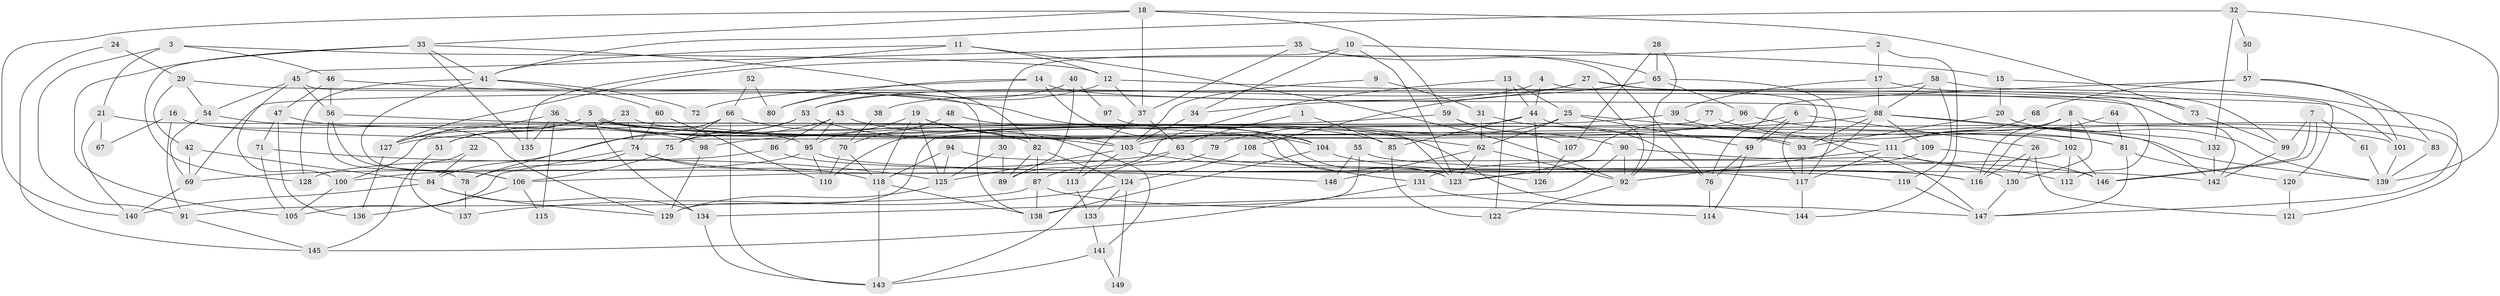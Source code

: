 // coarse degree distribution, {2: 0.12162162162162163, 3: 0.17567567567567569, 4: 0.17567567567567569, 5: 0.28378378378378377, 6: 0.0945945945945946, 9: 0.013513513513513514, 7: 0.05405405405405406, 11: 0.013513513513513514, 13: 0.013513513513513514, 15: 0.013513513513513514, 10: 0.013513513513513514, 8: 0.013513513513513514, 16: 0.013513513513513514}
// Generated by graph-tools (version 1.1) at 2025/02/03/05/25 17:02:41]
// undirected, 149 vertices, 298 edges
graph export_dot {
graph [start="1"]
  node [color=gray90,style=filled];
  1;
  2;
  3;
  4;
  5;
  6;
  7;
  8;
  9;
  10;
  11;
  12;
  13;
  14;
  15;
  16;
  17;
  18;
  19;
  20;
  21;
  22;
  23;
  24;
  25;
  26;
  27;
  28;
  29;
  30;
  31;
  32;
  33;
  34;
  35;
  36;
  37;
  38;
  39;
  40;
  41;
  42;
  43;
  44;
  45;
  46;
  47;
  48;
  49;
  50;
  51;
  52;
  53;
  54;
  55;
  56;
  57;
  58;
  59;
  60;
  61;
  62;
  63;
  64;
  65;
  66;
  67;
  68;
  69;
  70;
  71;
  72;
  73;
  74;
  75;
  76;
  77;
  78;
  79;
  80;
  81;
  82;
  83;
  84;
  85;
  86;
  87;
  88;
  89;
  90;
  91;
  92;
  93;
  94;
  95;
  96;
  97;
  98;
  99;
  100;
  101;
  102;
  103;
  104;
  105;
  106;
  107;
  108;
  109;
  110;
  111;
  112;
  113;
  114;
  115;
  116;
  117;
  118;
  119;
  120;
  121;
  122;
  123;
  124;
  125;
  126;
  127;
  128;
  129;
  130;
  131;
  132;
  133;
  134;
  135;
  136;
  137;
  138;
  139;
  140;
  141;
  142;
  143;
  144;
  145;
  146;
  147;
  148;
  149;
  1 -- 85;
  1 -- 63;
  2 -- 127;
  2 -- 17;
  2 -- 144;
  3 -- 91;
  3 -- 46;
  3 -- 12;
  3 -- 21;
  4 -- 44;
  4 -- 112;
  4 -- 38;
  5 -- 134;
  5 -- 93;
  5 -- 93;
  5 -- 100;
  5 -- 111;
  5 -- 127;
  6 -- 123;
  6 -- 49;
  6 -- 49;
  6 -- 26;
  7 -- 99;
  7 -- 146;
  7 -- 146;
  7 -- 61;
  8 -- 121;
  8 -- 102;
  8 -- 111;
  8 -- 116;
  8 -- 130;
  9 -- 31;
  9 -- 103;
  10 -- 123;
  10 -- 30;
  10 -- 15;
  10 -- 34;
  11 -- 41;
  11 -- 92;
  11 -- 12;
  11 -- 135;
  12 -- 37;
  12 -- 80;
  12 -- 142;
  13 -- 25;
  13 -- 44;
  13 -- 89;
  13 -- 122;
  14 -- 104;
  14 -- 88;
  14 -- 72;
  14 -- 80;
  15 -- 20;
  15 -- 147;
  16 -- 129;
  16 -- 62;
  16 -- 67;
  16 -- 91;
  17 -- 99;
  17 -- 88;
  17 -- 39;
  18 -- 33;
  18 -- 37;
  18 -- 59;
  18 -- 73;
  18 -- 140;
  19 -- 125;
  19 -- 118;
  19 -- 95;
  19 -- 103;
  19 -- 104;
  20 -- 93;
  20 -- 139;
  21 -- 140;
  21 -- 67;
  21 -- 123;
  22 -- 84;
  22 -- 137;
  23 -- 74;
  23 -- 101;
  23 -- 51;
  24 -- 145;
  24 -- 29;
  25 -- 49;
  25 -- 147;
  25 -- 62;
  25 -- 79;
  26 -- 116;
  26 -- 121;
  26 -- 130;
  27 -- 34;
  27 -- 92;
  27 -- 53;
  27 -- 73;
  27 -- 117;
  28 -- 65;
  28 -- 92;
  28 -- 107;
  29 -- 42;
  29 -- 54;
  29 -- 101;
  30 -- 89;
  30 -- 125;
  31 -- 76;
  31 -- 62;
  32 -- 132;
  32 -- 139;
  32 -- 41;
  32 -- 50;
  33 -- 135;
  33 -- 41;
  33 -- 82;
  33 -- 105;
  33 -- 128;
  34 -- 103;
  35 -- 45;
  35 -- 37;
  35 -- 65;
  35 -- 76;
  36 -- 144;
  36 -- 85;
  36 -- 115;
  36 -- 127;
  36 -- 135;
  37 -- 63;
  37 -- 113;
  38 -- 70;
  39 -- 110;
  39 -- 81;
  40 -- 89;
  40 -- 53;
  40 -- 97;
  41 -- 106;
  41 -- 60;
  41 -- 72;
  41 -- 128;
  42 -- 69;
  42 -- 84;
  43 -- 95;
  43 -- 86;
  43 -- 51;
  43 -- 141;
  44 -- 75;
  44 -- 126;
  44 -- 83;
  44 -- 85;
  45 -- 138;
  45 -- 56;
  45 -- 54;
  45 -- 100;
  46 -- 104;
  46 -- 56;
  46 -- 47;
  47 -- 71;
  47 -- 98;
  47 -- 136;
  48 -- 70;
  48 -- 123;
  49 -- 114;
  49 -- 76;
  50 -- 57;
  51 -- 145;
  52 -- 80;
  52 -- 66;
  53 -- 103;
  53 -- 75;
  53 -- 84;
  54 -- 95;
  54 -- 69;
  55 -- 138;
  55 -- 148;
  55 -- 142;
  56 -- 106;
  56 -- 102;
  56 -- 78;
  57 -- 76;
  57 -- 83;
  57 -- 68;
  57 -- 101;
  58 -- 88;
  58 -- 119;
  58 -- 69;
  58 -- 120;
  59 -- 127;
  59 -- 90;
  59 -- 107;
  60 -- 74;
  60 -- 110;
  61 -- 139;
  62 -- 92;
  62 -- 123;
  62 -- 148;
  63 -- 69;
  63 -- 143;
  63 -- 116;
  64 -- 116;
  64 -- 81;
  65 -- 117;
  65 -- 96;
  65 -- 108;
  66 -- 82;
  66 -- 143;
  66 -- 75;
  66 -- 78;
  68 -- 111;
  69 -- 140;
  70 -- 110;
  70 -- 118;
  71 -- 125;
  71 -- 105;
  73 -- 99;
  74 -- 78;
  74 -- 105;
  74 -- 118;
  74 -- 148;
  75 -- 106;
  76 -- 114;
  77 -- 81;
  77 -- 129;
  78 -- 137;
  79 -- 87;
  81 -- 147;
  81 -- 120;
  82 -- 87;
  82 -- 89;
  82 -- 124;
  83 -- 139;
  84 -- 140;
  84 -- 129;
  84 -- 134;
  85 -- 122;
  86 -- 117;
  86 -- 128;
  87 -- 138;
  87 -- 91;
  87 -- 114;
  88 -- 93;
  88 -- 142;
  88 -- 92;
  88 -- 98;
  88 -- 109;
  88 -- 132;
  90 -- 130;
  90 -- 92;
  90 -- 134;
  91 -- 145;
  92 -- 122;
  93 -- 117;
  94 -- 146;
  94 -- 118;
  94 -- 125;
  95 -- 100;
  95 -- 110;
  95 -- 119;
  96 -- 103;
  96 -- 139;
  97 -- 123;
  98 -- 129;
  99 -- 142;
  100 -- 105;
  101 -- 139;
  102 -- 106;
  102 -- 146;
  102 -- 112;
  103 -- 125;
  103 -- 113;
  103 -- 126;
  104 -- 116;
  104 -- 138;
  106 -- 136;
  106 -- 115;
  107 -- 126;
  108 -- 131;
  108 -- 124;
  109 -- 123;
  109 -- 146;
  111 -- 112;
  111 -- 117;
  111 -- 131;
  113 -- 133;
  117 -- 144;
  118 -- 143;
  118 -- 138;
  119 -- 147;
  120 -- 121;
  124 -- 133;
  124 -- 137;
  124 -- 149;
  125 -- 129;
  127 -- 136;
  130 -- 147;
  131 -- 147;
  131 -- 145;
  132 -- 142;
  133 -- 141;
  134 -- 143;
  141 -- 143;
  141 -- 149;
}
